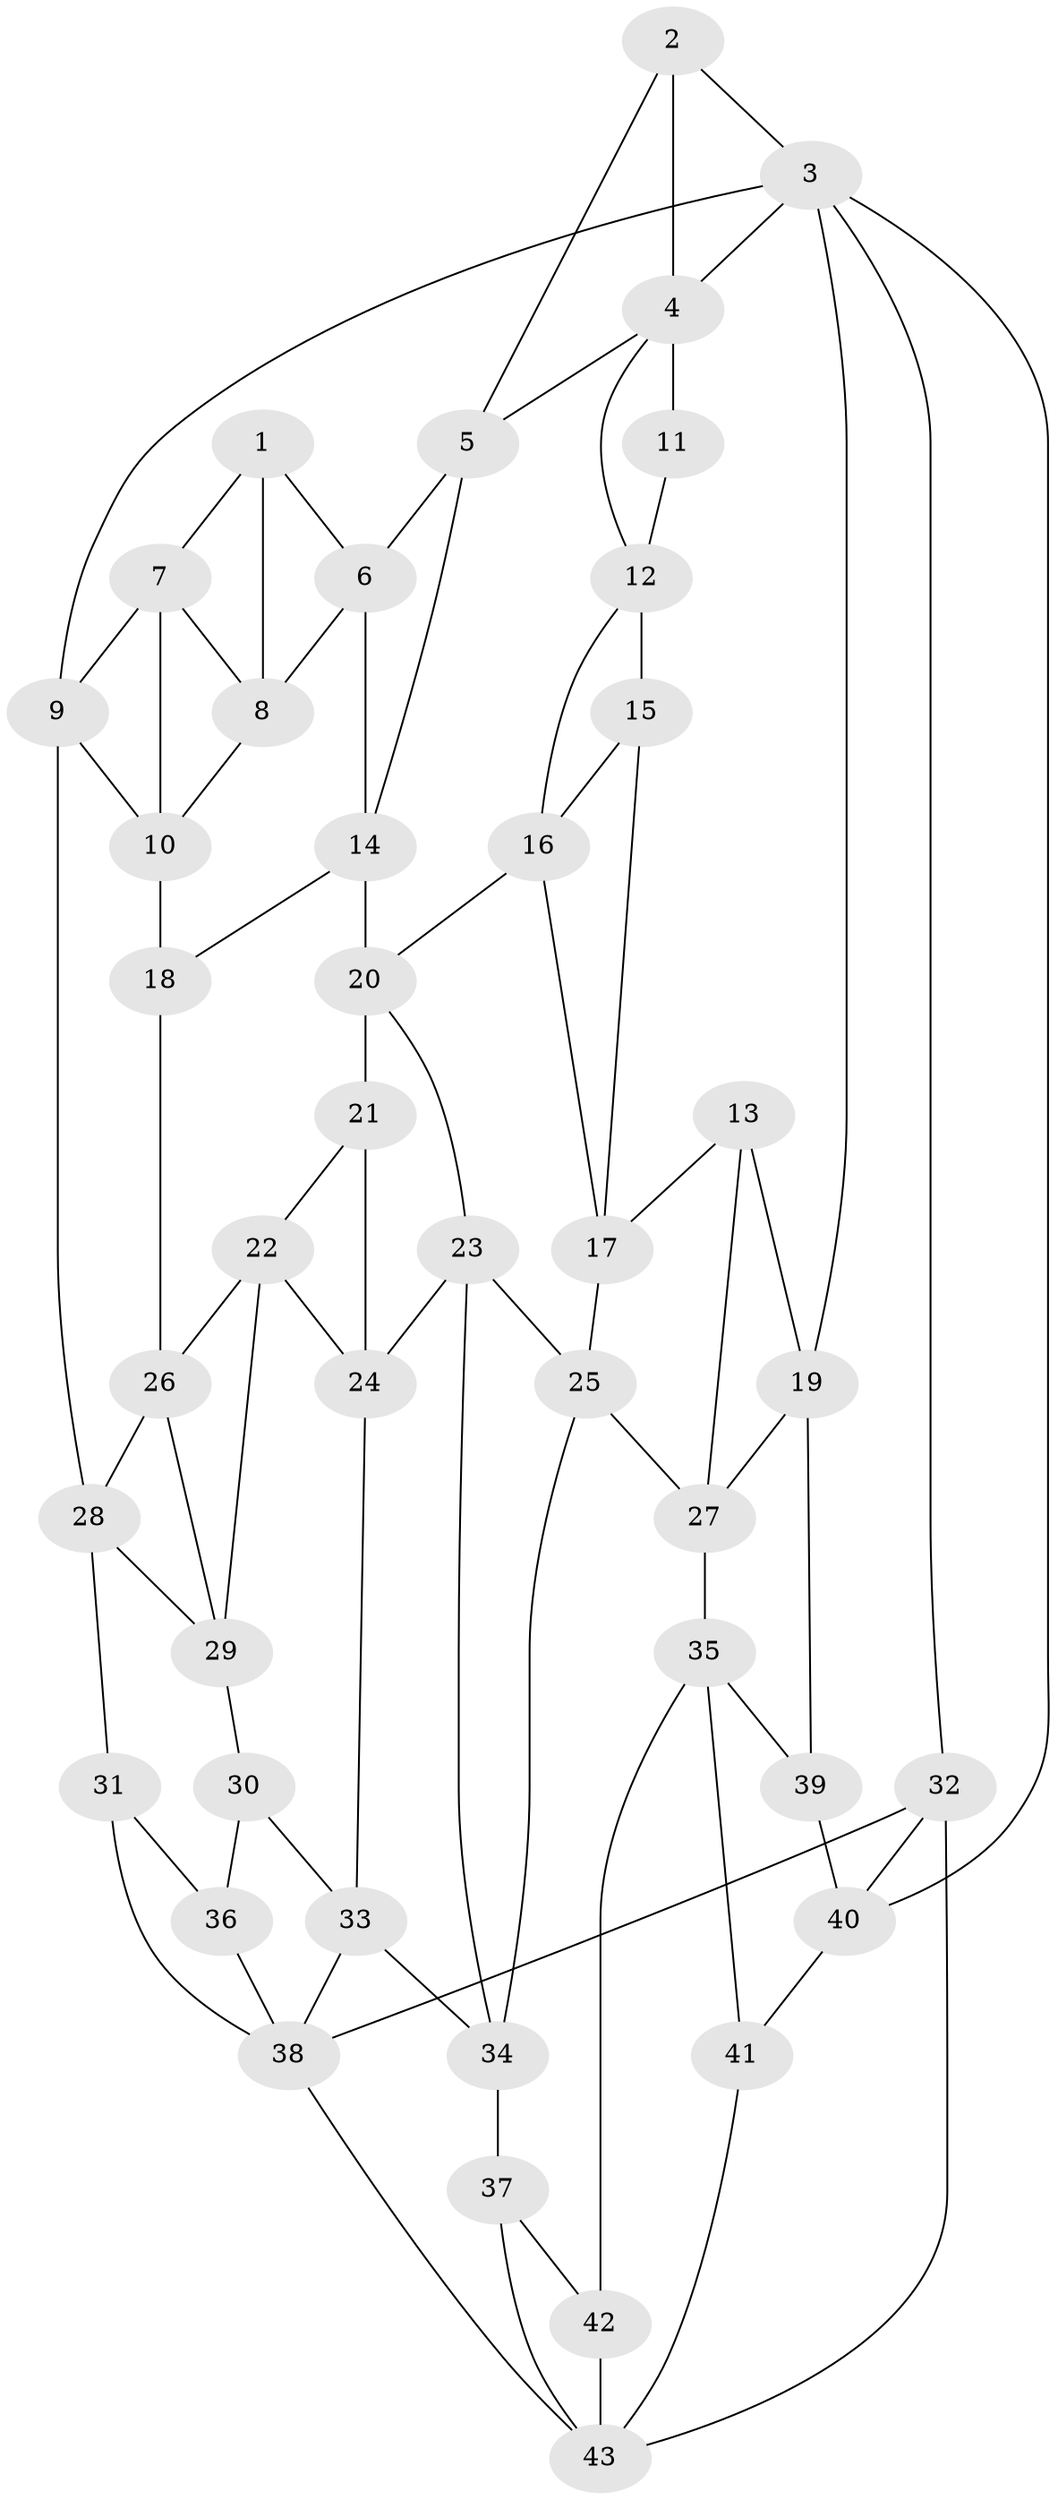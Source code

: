 // original degree distribution, {3: 0.037383177570093455, 6: 0.2523364485981308, 5: 0.4672897196261682, 4: 0.24299065420560748}
// Generated by graph-tools (version 1.1) at 2025/38/03/04/25 23:38:32]
// undirected, 43 vertices, 81 edges
graph export_dot {
  node [color=gray90,style=filled];
  1;
  2;
  3;
  4;
  5;
  6;
  7;
  8;
  9;
  10;
  11;
  12;
  13;
  14;
  15;
  16;
  17;
  18;
  19;
  20;
  21;
  22;
  23;
  24;
  25;
  26;
  27;
  28;
  29;
  30;
  31;
  32;
  33;
  34;
  35;
  36;
  37;
  38;
  39;
  40;
  41;
  42;
  43;
  1 -- 6 [weight=1.0];
  1 -- 7 [weight=1.0];
  1 -- 8 [weight=1.0];
  2 -- 3 [weight=1.0];
  2 -- 4 [weight=1.0];
  2 -- 5 [weight=1.0];
  3 -- 4 [weight=1.0];
  3 -- 9 [weight=1.0];
  3 -- 19 [weight=1.0];
  3 -- 32 [weight=1.0];
  3 -- 40 [weight=1.0];
  4 -- 5 [weight=1.0];
  4 -- 11 [weight=2.0];
  4 -- 12 [weight=1.0];
  5 -- 6 [weight=1.0];
  5 -- 14 [weight=1.0];
  6 -- 8 [weight=1.0];
  6 -- 14 [weight=1.0];
  7 -- 8 [weight=1.0];
  7 -- 9 [weight=1.0];
  7 -- 10 [weight=1.0];
  8 -- 10 [weight=1.0];
  9 -- 10 [weight=1.0];
  9 -- 28 [weight=1.0];
  10 -- 18 [weight=1.0];
  11 -- 12 [weight=2.0];
  12 -- 15 [weight=2.0];
  12 -- 16 [weight=1.0];
  13 -- 17 [weight=1.0];
  13 -- 19 [weight=1.0];
  13 -- 27 [weight=1.0];
  14 -- 18 [weight=1.0];
  14 -- 20 [weight=1.0];
  15 -- 16 [weight=1.0];
  15 -- 17 [weight=1.0];
  16 -- 17 [weight=1.0];
  16 -- 20 [weight=1.0];
  17 -- 25 [weight=1.0];
  18 -- 26 [weight=1.0];
  19 -- 27 [weight=1.0];
  19 -- 39 [weight=1.0];
  20 -- 21 [weight=2.0];
  20 -- 23 [weight=1.0];
  21 -- 22 [weight=1.0];
  21 -- 24 [weight=1.0];
  22 -- 24 [weight=1.0];
  22 -- 26 [weight=1.0];
  22 -- 29 [weight=1.0];
  23 -- 24 [weight=1.0];
  23 -- 25 [weight=1.0];
  23 -- 34 [weight=1.0];
  24 -- 33 [weight=1.0];
  25 -- 27 [weight=1.0];
  25 -- 34 [weight=1.0];
  26 -- 28 [weight=1.0];
  26 -- 29 [weight=1.0];
  27 -- 35 [weight=1.0];
  28 -- 29 [weight=1.0];
  28 -- 31 [weight=1.0];
  29 -- 30 [weight=1.0];
  30 -- 33 [weight=1.0];
  30 -- 36 [weight=1.0];
  31 -- 36 [weight=1.0];
  31 -- 38 [weight=1.0];
  32 -- 38 [weight=1.0];
  32 -- 40 [weight=1.0];
  32 -- 43 [weight=1.0];
  33 -- 34 [weight=1.0];
  33 -- 38 [weight=1.0];
  34 -- 37 [weight=2.0];
  35 -- 39 [weight=1.0];
  35 -- 41 [weight=1.0];
  35 -- 42 [weight=1.0];
  36 -- 38 [weight=2.0];
  37 -- 42 [weight=1.0];
  37 -- 43 [weight=1.0];
  38 -- 43 [weight=1.0];
  39 -- 40 [weight=3.0];
  40 -- 41 [weight=1.0];
  41 -- 43 [weight=1.0];
  42 -- 43 [weight=2.0];
}
